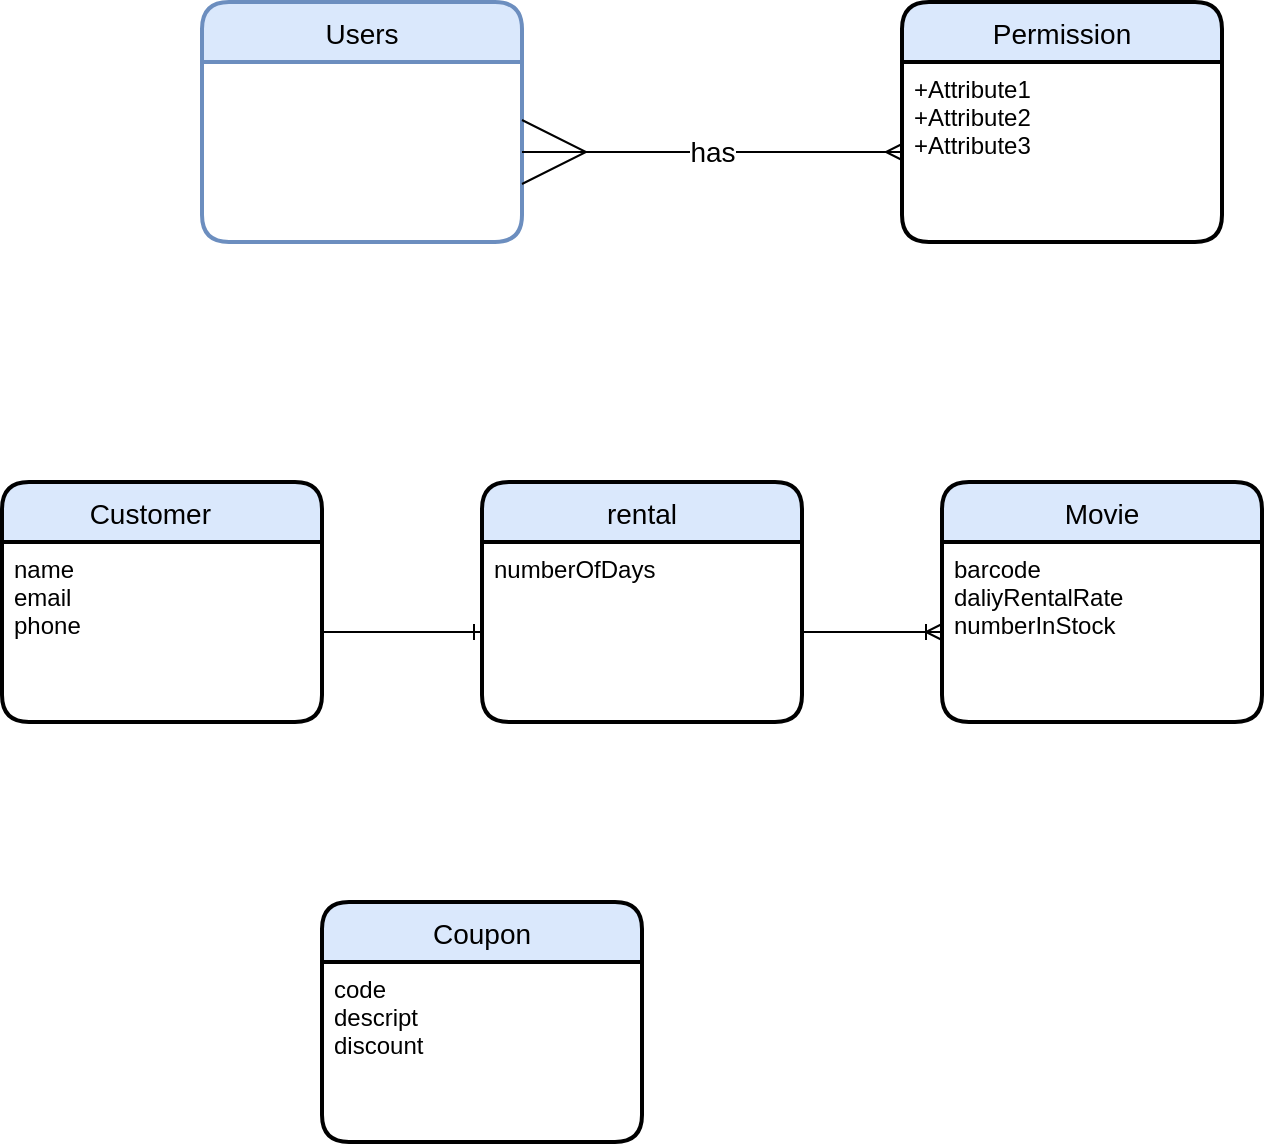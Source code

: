 <mxfile version="15.2.9" type="github">
  <diagram id="_vZujDajarzqPkOY30oS" name="Page-1">
    <mxGraphModel dx="1038" dy="574" grid="1" gridSize="10" guides="1" tooltips="1" connect="1" arrows="1" fold="1" page="1" pageScale="1" pageWidth="827" pageHeight="1169" math="0" shadow="0">
      <root>
        <mxCell id="FtsJpbPkDcVGlRcWK5zW-0" />
        <mxCell id="FtsJpbPkDcVGlRcWK5zW-1" parent="FtsJpbPkDcVGlRcWK5zW-0" />
        <mxCell id="scrA3k0KXx9jLyG4gnvB-13" value="Users" style="swimlane;childLayout=stackLayout;horizontal=1;startSize=30;horizontalStack=0;rounded=1;fontSize=14;fontStyle=0;strokeWidth=2;resizeParent=0;resizeLast=1;shadow=0;dashed=0;align=center;fillColor=#dae8fc;strokeColor=#6c8ebf;" vertex="1" parent="FtsJpbPkDcVGlRcWK5zW-1">
          <mxGeometry x="170" y="30" width="160" height="120" as="geometry" />
        </mxCell>
        <mxCell id="scrA3k0KXx9jLyG4gnvB-17" value="Permission" style="swimlane;childLayout=stackLayout;horizontal=1;startSize=30;horizontalStack=0;rounded=1;fontSize=14;fontStyle=0;strokeWidth=2;resizeParent=0;resizeLast=1;shadow=0;dashed=0;align=center;fillColor=#dae8fc;" vertex="1" parent="FtsJpbPkDcVGlRcWK5zW-1">
          <mxGeometry x="520" y="30" width="160" height="120" as="geometry" />
        </mxCell>
        <mxCell id="scrA3k0KXx9jLyG4gnvB-18" value="+Attribute1&#xa;+Attribute2&#xa;+Attribute3" style="align=left;strokeColor=none;fillColor=none;spacingLeft=4;fontSize=12;verticalAlign=top;resizable=0;rotatable=0;part=1;" vertex="1" parent="scrA3k0KXx9jLyG4gnvB-17">
          <mxGeometry y="30" width="160" height="90" as="geometry" />
        </mxCell>
        <mxCell id="scrA3k0KXx9jLyG4gnvB-19" value="" style="edgeStyle=entityRelationEdgeStyle;fontSize=12;html=1;endArrow=ERmany;startArrow=ERmany;startSize=30;exitX=1;exitY=0.5;exitDx=0;exitDy=0;" edge="1" parent="FtsJpbPkDcVGlRcWK5zW-1" target="scrA3k0KXx9jLyG4gnvB-18">
          <mxGeometry width="100" height="100" relative="1" as="geometry">
            <mxPoint x="330" y="105" as="sourcePoint" />
            <mxPoint x="460" y="250" as="targetPoint" />
          </mxGeometry>
        </mxCell>
        <mxCell id="rZKjG5YOGtt5fBIhlF__-0" value="has" style="edgeLabel;html=1;align=center;verticalAlign=middle;resizable=0;points=[];fontSize=14;" vertex="1" connectable="0" parent="scrA3k0KXx9jLyG4gnvB-19">
          <mxGeometry x="-0.002" relative="1" as="geometry">
            <mxPoint as="offset" />
          </mxGeometry>
        </mxCell>
        <mxCell id="rZKjG5YOGtt5fBIhlF__-1" value="Movie" style="swimlane;childLayout=stackLayout;horizontal=1;startSize=30;horizontalStack=0;rounded=1;fontSize=14;fontStyle=0;strokeWidth=2;resizeParent=0;resizeLast=1;shadow=0;dashed=0;align=center;fillColor=#dae8fc;" vertex="1" parent="FtsJpbPkDcVGlRcWK5zW-1">
          <mxGeometry x="540" y="270" width="160" height="120" as="geometry" />
        </mxCell>
        <mxCell id="rZKjG5YOGtt5fBIhlF__-2" value="barcode&#xa;daliyRentalRate&#xa;numberInStock" style="align=left;strokeColor=none;fillColor=none;spacingLeft=4;fontSize=12;verticalAlign=top;resizable=0;rotatable=0;part=1;" vertex="1" parent="rZKjG5YOGtt5fBIhlF__-1">
          <mxGeometry y="30" width="160" height="90" as="geometry" />
        </mxCell>
        <mxCell id="rZKjG5YOGtt5fBIhlF__-3" value="Customer   " style="swimlane;childLayout=stackLayout;horizontal=1;startSize=30;horizontalStack=0;rounded=1;fontSize=14;fontStyle=0;strokeWidth=2;resizeParent=0;resizeLast=1;shadow=0;dashed=0;align=center;fillColor=#dae8fc;" vertex="1" parent="FtsJpbPkDcVGlRcWK5zW-1">
          <mxGeometry x="70" y="270" width="160" height="120" as="geometry" />
        </mxCell>
        <mxCell id="rZKjG5YOGtt5fBIhlF__-4" value="name&#xa;email&#xa;phone" style="align=left;strokeColor=none;fillColor=none;spacingLeft=4;fontSize=12;verticalAlign=top;resizable=0;rotatable=0;part=1;" vertex="1" parent="rZKjG5YOGtt5fBIhlF__-3">
          <mxGeometry y="30" width="160" height="90" as="geometry" />
        </mxCell>
        <mxCell id="rZKjG5YOGtt5fBIhlF__-11" value="rental" style="swimlane;childLayout=stackLayout;horizontal=1;startSize=30;horizontalStack=0;rounded=1;fontSize=14;fontStyle=0;strokeWidth=2;resizeParent=0;resizeLast=1;shadow=0;dashed=0;align=center;fillColor=#dae8fc;" vertex="1" parent="FtsJpbPkDcVGlRcWK5zW-1">
          <mxGeometry x="310" y="270" width="160" height="120" as="geometry" />
        </mxCell>
        <mxCell id="rZKjG5YOGtt5fBIhlF__-12" value="numberOfDays" style="align=left;strokeColor=none;fillColor=none;spacingLeft=4;fontSize=12;verticalAlign=top;resizable=0;rotatable=0;part=1;" vertex="1" parent="rZKjG5YOGtt5fBIhlF__-11">
          <mxGeometry y="30" width="160" height="90" as="geometry" />
        </mxCell>
        <mxCell id="rZKjG5YOGtt5fBIhlF__-14" value="" style="edgeStyle=entityRelationEdgeStyle;fontSize=12;html=1;endArrow=ERone;endFill=1;startSize=30;exitX=1;exitY=0.5;exitDx=0;exitDy=0;entryX=0;entryY=0.5;entryDx=0;entryDy=0;" edge="1" parent="FtsJpbPkDcVGlRcWK5zW-1" source="rZKjG5YOGtt5fBIhlF__-4" target="rZKjG5YOGtt5fBIhlF__-12">
          <mxGeometry width="100" height="100" relative="1" as="geometry">
            <mxPoint x="360" y="350" as="sourcePoint" />
            <mxPoint x="460" y="250" as="targetPoint" />
          </mxGeometry>
        </mxCell>
        <mxCell id="rZKjG5YOGtt5fBIhlF__-15" value="" style="edgeStyle=entityRelationEdgeStyle;fontSize=12;html=1;endArrow=ERoneToMany;startSize=30;exitX=1;exitY=0.5;exitDx=0;exitDy=0;entryX=0;entryY=0.5;entryDx=0;entryDy=0;" edge="1" parent="FtsJpbPkDcVGlRcWK5zW-1" source="rZKjG5YOGtt5fBIhlF__-12" target="rZKjG5YOGtt5fBIhlF__-2">
          <mxGeometry width="100" height="100" relative="1" as="geometry">
            <mxPoint x="360" y="350" as="sourcePoint" />
            <mxPoint x="460" y="250" as="targetPoint" />
          </mxGeometry>
        </mxCell>
        <mxCell id="rZKjG5YOGtt5fBIhlF__-16" value="Coupon" style="swimlane;childLayout=stackLayout;horizontal=1;startSize=30;horizontalStack=0;rounded=1;fontSize=14;fontStyle=0;strokeWidth=2;resizeParent=0;resizeLast=1;shadow=0;dashed=0;align=center;fillColor=#dae8fc;" vertex="1" parent="FtsJpbPkDcVGlRcWK5zW-1">
          <mxGeometry x="230" y="480" width="160" height="120" as="geometry" />
        </mxCell>
        <mxCell id="rZKjG5YOGtt5fBIhlF__-17" value="code&#xa;descript&#xa;discount" style="align=left;strokeColor=none;fillColor=none;spacingLeft=4;fontSize=12;verticalAlign=top;resizable=0;rotatable=0;part=1;" vertex="1" parent="rZKjG5YOGtt5fBIhlF__-16">
          <mxGeometry y="30" width="160" height="90" as="geometry" />
        </mxCell>
      </root>
    </mxGraphModel>
  </diagram>
</mxfile>
